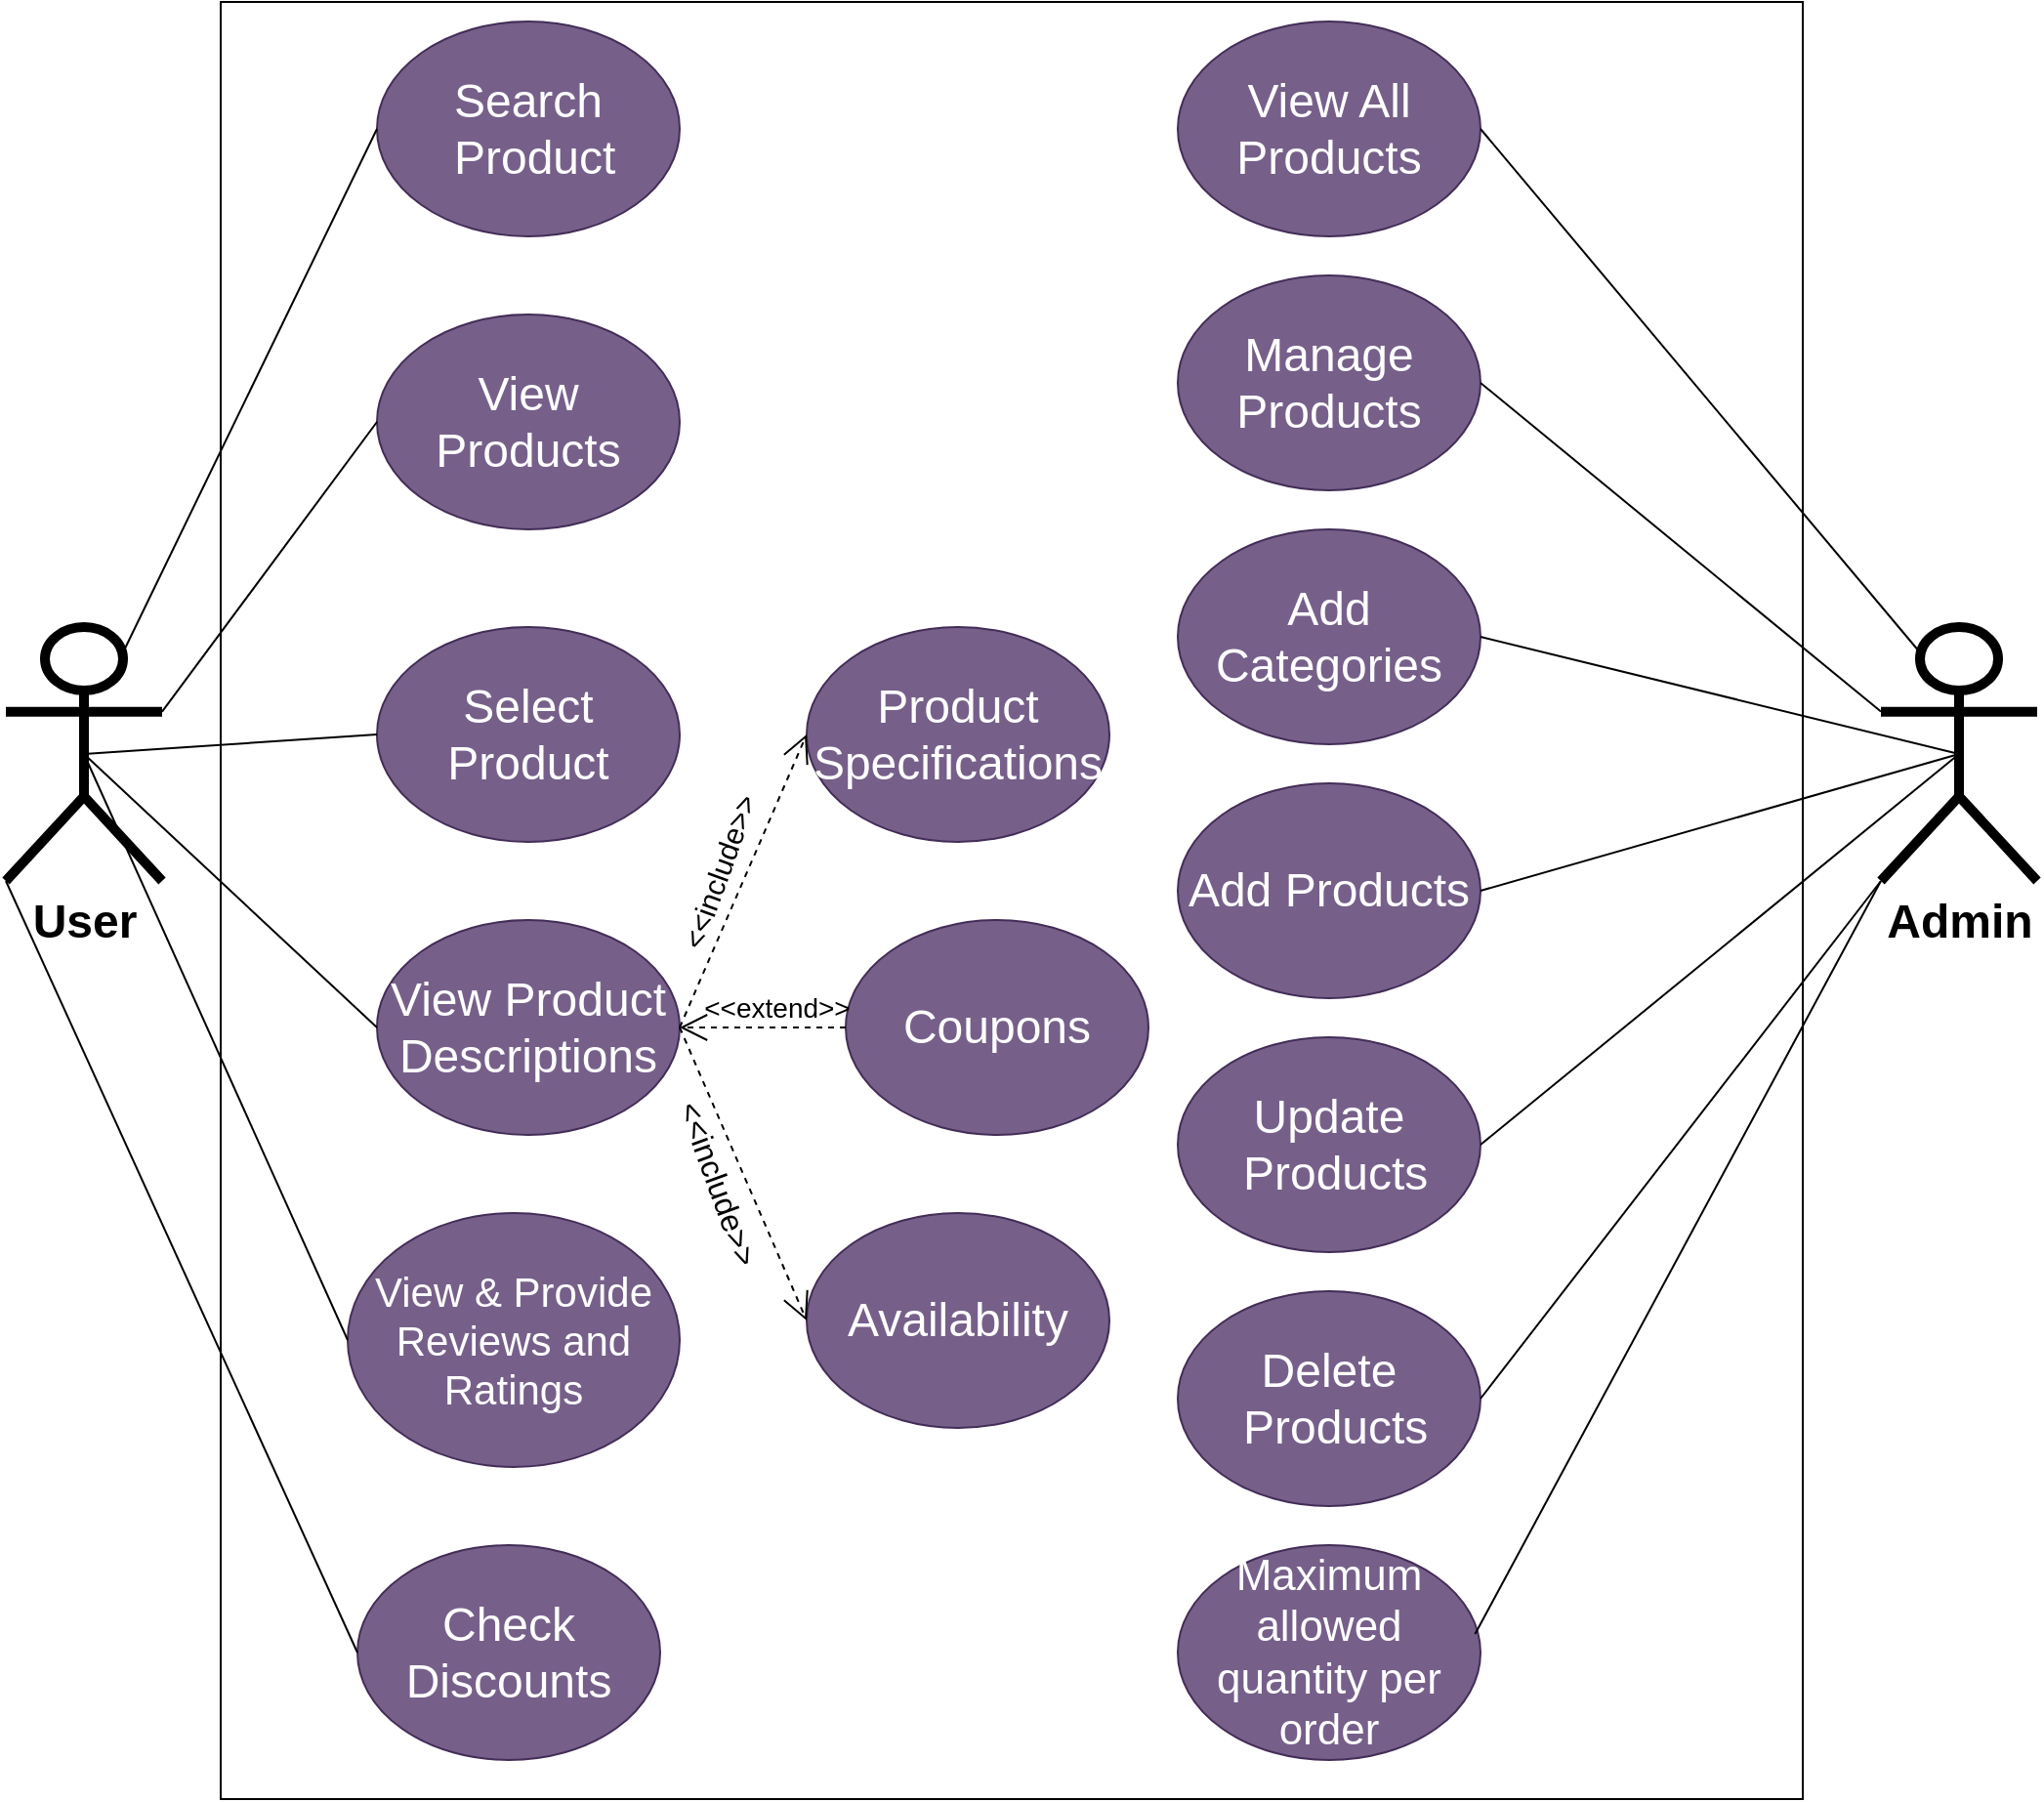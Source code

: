 <mxfile version="22.0.2" type="device">
  <diagram name="Page-1" id="PlO4RaCv59UFWPQcNXEG">
    <mxGraphModel dx="1500" dy="887" grid="1" gridSize="10" guides="1" tooltips="1" connect="1" arrows="1" fold="1" page="1" pageScale="1" pageWidth="1100" pageHeight="850" math="0" shadow="0">
      <root>
        <mxCell id="0" />
        <mxCell id="1" parent="0" />
        <mxCell id="CgskkQyE9UdDNOUFO8Lr-1" value="" style="rounded=0;whiteSpace=wrap;html=1;movable=0;resizable=0;rotatable=0;deletable=0;editable=0;locked=1;connectable=0;" parent="1" vertex="1">
          <mxGeometry x="140" y="80" width="810" height="920" as="geometry" />
        </mxCell>
        <mxCell id="CgskkQyE9UdDNOUFO8Lr-2" value="&lt;font style=&quot;font-size: 24px;&quot;&gt;&lt;b&gt;User&lt;/b&gt;&lt;/font&gt;" style="shape=umlActor;verticalLabelPosition=bottom;verticalAlign=top;html=1;outlineConnect=0;fillStyle=auto;strokeWidth=5;" parent="1" vertex="1">
          <mxGeometry x="30" y="400" width="80" height="130" as="geometry" />
        </mxCell>
        <mxCell id="CgskkQyE9UdDNOUFO8Lr-3" value="&lt;font style=&quot;font-size: 24px;&quot;&gt;&lt;b&gt;Admin&lt;/b&gt;&lt;/font&gt;" style="shape=umlActor;verticalLabelPosition=bottom;verticalAlign=top;html=1;outlineConnect=0;fillStyle=auto;strokeWidth=5;" parent="1" vertex="1">
          <mxGeometry x="990" y="400" width="80" height="130" as="geometry" />
        </mxCell>
        <mxCell id="CgskkQyE9UdDNOUFO8Lr-5" value="Search&lt;br style=&quot;font-size: 24px;&quot;&gt;&amp;nbsp;Product" style="ellipse;whiteSpace=wrap;html=1;fontSize=24;fillColor=#76608a;fontColor=#ffffff;strokeColor=#432D57;" parent="1" vertex="1">
          <mxGeometry x="220" y="90" width="155" height="110" as="geometry" />
        </mxCell>
        <mxCell id="CgskkQyE9UdDNOUFO8Lr-9" value="View &lt;br style=&quot;font-size: 24px;&quot;&gt;Products" style="ellipse;whiteSpace=wrap;html=1;fontSize=24;fillColor=#76608a;fontColor=#ffffff;strokeColor=#432D57;" parent="1" vertex="1">
          <mxGeometry x="220" y="240" width="155" height="110" as="geometry" />
        </mxCell>
        <mxCell id="CgskkQyE9UdDNOUFO8Lr-10" value="Select &lt;br style=&quot;font-size: 24px;&quot;&gt;Product" style="ellipse;whiteSpace=wrap;html=1;fontSize=24;fillColor=#76608a;fontColor=#ffffff;strokeColor=#432D57;" parent="1" vertex="1">
          <mxGeometry x="220" y="400" width="155" height="110" as="geometry" />
        </mxCell>
        <mxCell id="CgskkQyE9UdDNOUFO8Lr-11" value="View Product Descriptions" style="ellipse;whiteSpace=wrap;html=1;fontSize=24;fillColor=#76608a;fontColor=#ffffff;strokeColor=#432D57;" parent="1" vertex="1">
          <mxGeometry x="220" y="550" width="155" height="110" as="geometry" />
        </mxCell>
        <mxCell id="CgskkQyE9UdDNOUFO8Lr-12" value="&lt;font style=&quot;font-size: 21px;&quot;&gt;View &amp;amp; Provide Reviews and Ratings&lt;/font&gt;" style="ellipse;whiteSpace=wrap;html=1;fontSize=21;fillColor=#76608a;fontColor=#ffffff;strokeColor=#432D57;" parent="1" vertex="1">
          <mxGeometry x="205" y="700" width="170" height="130" as="geometry" />
        </mxCell>
        <mxCell id="CgskkQyE9UdDNOUFO8Lr-13" value="Check &lt;br style=&quot;font-size: 24px;&quot;&gt;Discounts" style="ellipse;whiteSpace=wrap;html=1;fontSize=24;fillColor=#76608a;fontColor=#ffffff;strokeColor=#432D57;" parent="1" vertex="1">
          <mxGeometry x="210" y="870" width="155" height="110" as="geometry" />
        </mxCell>
        <mxCell id="CgskkQyE9UdDNOUFO8Lr-18" value="" style="endArrow=none;html=1;rounded=0;exitX=0.75;exitY=0.1;exitDx=0;exitDy=0;exitPerimeter=0;entryX=0;entryY=0.5;entryDx=0;entryDy=0;" parent="1" source="CgskkQyE9UdDNOUFO8Lr-2" target="CgskkQyE9UdDNOUFO8Lr-5" edge="1">
          <mxGeometry width="50" height="50" relative="1" as="geometry">
            <mxPoint x="560" y="480" as="sourcePoint" />
            <mxPoint x="610" y="430" as="targetPoint" />
          </mxGeometry>
        </mxCell>
        <mxCell id="CgskkQyE9UdDNOUFO8Lr-19" value="" style="endArrow=none;html=1;rounded=0;exitX=1;exitY=0.333;exitDx=0;exitDy=0;exitPerimeter=0;entryX=0;entryY=0.5;entryDx=0;entryDy=0;" parent="1" source="CgskkQyE9UdDNOUFO8Lr-2" target="CgskkQyE9UdDNOUFO8Lr-9" edge="1">
          <mxGeometry width="50" height="50" relative="1" as="geometry">
            <mxPoint x="100" y="423" as="sourcePoint" />
            <mxPoint x="230" y="155" as="targetPoint" />
          </mxGeometry>
        </mxCell>
        <mxCell id="CgskkQyE9UdDNOUFO8Lr-20" value="" style="endArrow=none;html=1;rounded=0;exitX=0.5;exitY=0.5;exitDx=0;exitDy=0;exitPerimeter=0;entryX=0;entryY=0.5;entryDx=0;entryDy=0;" parent="1" source="CgskkQyE9UdDNOUFO8Lr-2" target="CgskkQyE9UdDNOUFO8Lr-12" edge="1">
          <mxGeometry width="50" height="50" relative="1" as="geometry">
            <mxPoint x="110" y="433" as="sourcePoint" />
            <mxPoint x="240" y="165" as="targetPoint" />
          </mxGeometry>
        </mxCell>
        <mxCell id="CgskkQyE9UdDNOUFO8Lr-21" value="" style="endArrow=none;html=1;rounded=0;exitX=0;exitY=1;exitDx=0;exitDy=0;exitPerimeter=0;entryX=0;entryY=0.5;entryDx=0;entryDy=0;" parent="1" source="CgskkQyE9UdDNOUFO8Lr-2" target="CgskkQyE9UdDNOUFO8Lr-13" edge="1">
          <mxGeometry width="50" height="50" relative="1" as="geometry">
            <mxPoint x="120" y="443" as="sourcePoint" />
            <mxPoint x="250" y="175" as="targetPoint" />
          </mxGeometry>
        </mxCell>
        <mxCell id="CgskkQyE9UdDNOUFO8Lr-22" value="" style="endArrow=none;html=1;rounded=0;exitX=0.5;exitY=0.5;exitDx=0;exitDy=0;exitPerimeter=0;entryX=0;entryY=0.5;entryDx=0;entryDy=0;" parent="1" source="CgskkQyE9UdDNOUFO8Lr-2" target="CgskkQyE9UdDNOUFO8Lr-10" edge="1">
          <mxGeometry width="50" height="50" relative="1" as="geometry">
            <mxPoint x="120" y="453" as="sourcePoint" />
            <mxPoint x="340" y="285" as="targetPoint" />
          </mxGeometry>
        </mxCell>
        <mxCell id="CgskkQyE9UdDNOUFO8Lr-23" value="" style="endArrow=none;html=1;rounded=0;exitX=0.5;exitY=0.5;exitDx=0;exitDy=0;exitPerimeter=0;entryX=0;entryY=0.5;entryDx=0;entryDy=0;" parent="1" source="CgskkQyE9UdDNOUFO8Lr-2" target="CgskkQyE9UdDNOUFO8Lr-11" edge="1">
          <mxGeometry width="50" height="50" relative="1" as="geometry">
            <mxPoint x="130" y="463" as="sourcePoint" />
            <mxPoint x="350" y="295" as="targetPoint" />
          </mxGeometry>
        </mxCell>
        <mxCell id="CgskkQyE9UdDNOUFO8Lr-25" value="Manage Products" style="ellipse;whiteSpace=wrap;html=1;fontSize=24;fillColor=#76608a;fontColor=#ffffff;strokeColor=#432D57;" parent="1" vertex="1">
          <mxGeometry x="630" y="220" width="155" height="110" as="geometry" />
        </mxCell>
        <mxCell id="CgskkQyE9UdDNOUFO8Lr-26" value="Add Categories" style="ellipse;whiteSpace=wrap;html=1;fontSize=24;fillColor=#76608a;fontColor=#ffffff;strokeColor=#432D57;" parent="1" vertex="1">
          <mxGeometry x="630" y="350" width="155" height="110" as="geometry" />
        </mxCell>
        <mxCell id="CgskkQyE9UdDNOUFO8Lr-27" value="Add Products" style="ellipse;whiteSpace=wrap;html=1;fontSize=24;fillColor=#76608a;fontColor=#ffffff;strokeColor=#432D57;" parent="1" vertex="1">
          <mxGeometry x="630" y="480" width="155" height="110" as="geometry" />
        </mxCell>
        <mxCell id="CgskkQyE9UdDNOUFO8Lr-28" value="Update&lt;br style=&quot;font-size: 24px;&quot;&gt;&amp;nbsp;Products" style="ellipse;whiteSpace=wrap;html=1;fontSize=24;fillColor=#76608a;fontColor=#ffffff;strokeColor=#432D57;" parent="1" vertex="1">
          <mxGeometry x="630" y="610" width="155" height="110" as="geometry" />
        </mxCell>
        <mxCell id="CgskkQyE9UdDNOUFO8Lr-29" value="Delete&lt;br style=&quot;font-size: 24px;&quot;&gt;&amp;nbsp;Products" style="ellipse;whiteSpace=wrap;html=1;fontSize=24;fillColor=#76608a;fontColor=#ffffff;strokeColor=#432D57;" parent="1" vertex="1">
          <mxGeometry x="630" y="740" width="155" height="110" as="geometry" />
        </mxCell>
        <mxCell id="CgskkQyE9UdDNOUFO8Lr-30" value="View All Products" style="ellipse;whiteSpace=wrap;html=1;fontSize=24;fillColor=#76608a;fontColor=#ffffff;strokeColor=#432D57;" parent="1" vertex="1">
          <mxGeometry x="630" y="90" width="155" height="110" as="geometry" />
        </mxCell>
        <mxCell id="CgskkQyE9UdDNOUFO8Lr-31" value="" style="endArrow=none;html=1;rounded=0;exitX=0;exitY=0.333;exitDx=0;exitDy=0;exitPerimeter=0;entryX=1;entryY=0.5;entryDx=0;entryDy=0;" parent="1" source="CgskkQyE9UdDNOUFO8Lr-3" target="CgskkQyE9UdDNOUFO8Lr-25" edge="1">
          <mxGeometry width="50" height="50" relative="1" as="geometry">
            <mxPoint x="560" y="470" as="sourcePoint" />
            <mxPoint x="610" y="420" as="targetPoint" />
          </mxGeometry>
        </mxCell>
        <mxCell id="CgskkQyE9UdDNOUFO8Lr-32" value="" style="endArrow=none;html=1;rounded=0;exitX=0.5;exitY=0.5;exitDx=0;exitDy=0;exitPerimeter=0;entryX=1;entryY=0.5;entryDx=0;entryDy=0;" parent="1" source="CgskkQyE9UdDNOUFO8Lr-3" target="CgskkQyE9UdDNOUFO8Lr-26" edge="1">
          <mxGeometry width="50" height="50" relative="1" as="geometry">
            <mxPoint x="570" y="480" as="sourcePoint" />
            <mxPoint x="620" y="430" as="targetPoint" />
          </mxGeometry>
        </mxCell>
        <mxCell id="CgskkQyE9UdDNOUFO8Lr-33" value="" style="endArrow=none;html=1;rounded=0;exitX=0.5;exitY=0.5;exitDx=0;exitDy=0;exitPerimeter=0;entryX=1;entryY=0.5;entryDx=0;entryDy=0;" parent="1" source="CgskkQyE9UdDNOUFO8Lr-3" target="CgskkQyE9UdDNOUFO8Lr-27" edge="1">
          <mxGeometry width="50" height="50" relative="1" as="geometry">
            <mxPoint x="580" y="490" as="sourcePoint" />
            <mxPoint x="630" y="440" as="targetPoint" />
          </mxGeometry>
        </mxCell>
        <mxCell id="CgskkQyE9UdDNOUFO8Lr-34" value="" style="endArrow=none;html=1;rounded=0;exitX=0.5;exitY=0.5;exitDx=0;exitDy=0;exitPerimeter=0;entryX=1;entryY=0.5;entryDx=0;entryDy=0;" parent="1" source="CgskkQyE9UdDNOUFO8Lr-3" target="CgskkQyE9UdDNOUFO8Lr-28" edge="1">
          <mxGeometry width="50" height="50" relative="1" as="geometry">
            <mxPoint x="590" y="500" as="sourcePoint" />
            <mxPoint x="640" y="450" as="targetPoint" />
          </mxGeometry>
        </mxCell>
        <mxCell id="CgskkQyE9UdDNOUFO8Lr-35" value="" style="endArrow=none;html=1;rounded=0;exitX=1;exitY=0.5;exitDx=0;exitDy=0;entryX=0;entryY=1;entryDx=0;entryDy=0;entryPerimeter=0;" parent="1" source="CgskkQyE9UdDNOUFO8Lr-29" target="CgskkQyE9UdDNOUFO8Lr-3" edge="1">
          <mxGeometry width="50" height="50" relative="1" as="geometry">
            <mxPoint x="600" y="510" as="sourcePoint" />
            <mxPoint x="650" y="460" as="targetPoint" />
          </mxGeometry>
        </mxCell>
        <mxCell id="CgskkQyE9UdDNOUFO8Lr-36" value="" style="endArrow=none;html=1;rounded=0;exitX=1;exitY=0.5;exitDx=0;exitDy=0;entryX=0.25;entryY=0.1;entryDx=0;entryDy=0;entryPerimeter=0;" parent="1" source="CgskkQyE9UdDNOUFO8Lr-30" target="CgskkQyE9UdDNOUFO8Lr-3" edge="1">
          <mxGeometry width="50" height="50" relative="1" as="geometry">
            <mxPoint x="610" y="520" as="sourcePoint" />
            <mxPoint x="660" y="470" as="targetPoint" />
          </mxGeometry>
        </mxCell>
        <mxCell id="CgskkQyE9UdDNOUFO8Lr-37" value="Maximum allowed quantity per order" style="ellipse;whiteSpace=wrap;html=1;fontSize=22;fillColor=#76608a;fontColor=#ffffff;strokeColor=#432D57;" parent="1" vertex="1">
          <mxGeometry x="630" y="870" width="155" height="110" as="geometry" />
        </mxCell>
        <mxCell id="CgskkQyE9UdDNOUFO8Lr-38" value="" style="endArrow=none;html=1;rounded=0;exitX=0.982;exitY=0.414;exitDx=0;exitDy=0;entryX=0;entryY=1;entryDx=0;entryDy=0;entryPerimeter=0;exitPerimeter=0;" parent="1" source="CgskkQyE9UdDNOUFO8Lr-37" target="CgskkQyE9UdDNOUFO8Lr-3" edge="1">
          <mxGeometry width="50" height="50" relative="1" as="geometry">
            <mxPoint x="795" y="805" as="sourcePoint" />
            <mxPoint x="1000" y="540" as="targetPoint" />
          </mxGeometry>
        </mxCell>
        <mxCell id="CgskkQyE9UdDNOUFO8Lr-39" value="Product Specifications" style="ellipse;whiteSpace=wrap;html=1;fontSize=24;fillColor=#76608a;fontColor=#ffffff;strokeColor=#432D57;" parent="1" vertex="1">
          <mxGeometry x="440" y="400" width="155" height="110" as="geometry" />
        </mxCell>
        <mxCell id="CgskkQyE9UdDNOUFO8Lr-40" value="Coupons" style="ellipse;whiteSpace=wrap;html=1;fontSize=24;fillColor=#76608a;fontColor=#ffffff;strokeColor=#432D57;" parent="1" vertex="1">
          <mxGeometry x="460" y="550" width="155" height="110" as="geometry" />
        </mxCell>
        <mxCell id="CgskkQyE9UdDNOUFO8Lr-41" value="Availability" style="ellipse;whiteSpace=wrap;html=1;fontSize=24;fillColor=#76608a;fontColor=#ffffff;strokeColor=#432D57;" parent="1" vertex="1">
          <mxGeometry x="440" y="700" width="155" height="110" as="geometry" />
        </mxCell>
        <mxCell id="CgskkQyE9UdDNOUFO8Lr-42" value="" style="endArrow=open;endSize=12;dashed=1;html=1;rounded=0;exitX=1;exitY=0.5;exitDx=0;exitDy=0;entryX=0;entryY=0.5;entryDx=0;entryDy=0;" parent="1" source="CgskkQyE9UdDNOUFO8Lr-11" target="CgskkQyE9UdDNOUFO8Lr-39" edge="1">
          <mxGeometry width="160" relative="1" as="geometry">
            <mxPoint x="510" y="580" as="sourcePoint" />
            <mxPoint x="670" y="580" as="targetPoint" />
          </mxGeometry>
        </mxCell>
        <mxCell id="CgskkQyE9UdDNOUFO8Lr-44" value="" style="endArrow=open;endSize=12;dashed=1;html=1;rounded=0;exitX=1;exitY=0.5;exitDx=0;exitDy=0;entryX=0;entryY=0.5;entryDx=0;entryDy=0;" parent="1" source="CgskkQyE9UdDNOUFO8Lr-11" target="CgskkQyE9UdDNOUFO8Lr-41" edge="1">
          <mxGeometry width="160" relative="1" as="geometry">
            <mxPoint x="395" y="625" as="sourcePoint" />
            <mxPoint x="450" y="475" as="targetPoint" />
          </mxGeometry>
        </mxCell>
        <mxCell id="CgskkQyE9UdDNOUFO8Lr-45" value="&amp;lt;&amp;lt;include&amp;gt;&amp;gt;" style="text;html=1;strokeColor=none;fillColor=none;align=center;verticalAlign=middle;whiteSpace=wrap;rounded=0;fontSize=15;rotation=-70;" parent="1" vertex="1">
          <mxGeometry x="365" y="510" width="60" height="30" as="geometry" />
        </mxCell>
        <mxCell id="CgskkQyE9UdDNOUFO8Lr-46" value="&amp;lt;&amp;lt;extend&amp;gt;&amp;gt;" style="text;html=1;strokeColor=none;fillColor=none;align=center;verticalAlign=middle;whiteSpace=wrap;rounded=0;fontSize=14;rotation=0;" parent="1" vertex="1">
          <mxGeometry x="395" y="580" width="60" height="30" as="geometry" />
        </mxCell>
        <mxCell id="CgskkQyE9UdDNOUFO8Lr-47" value="&amp;lt;&amp;lt;include&amp;gt;&amp;gt;" style="text;html=1;strokeColor=none;fillColor=none;align=center;verticalAlign=middle;whiteSpace=wrap;rounded=0;fontSize=16;rotation=70;" parent="1" vertex="1">
          <mxGeometry x="365" y="670" width="60" height="30" as="geometry" />
        </mxCell>
        <mxCell id="STDrmrYJ9Q8PaXuNjaqj-2" value="" style="endArrow=open;endSize=12;dashed=1;html=1;rounded=0;entryX=1;entryY=0.5;entryDx=0;entryDy=0;exitX=0;exitY=0.5;exitDx=0;exitDy=0;" parent="1" source="CgskkQyE9UdDNOUFO8Lr-40" target="CgskkQyE9UdDNOUFO8Lr-11" edge="1">
          <mxGeometry width="160" relative="1" as="geometry">
            <mxPoint x="420" y="530" as="sourcePoint" />
            <mxPoint x="580" y="530" as="targetPoint" />
          </mxGeometry>
        </mxCell>
      </root>
    </mxGraphModel>
  </diagram>
</mxfile>
